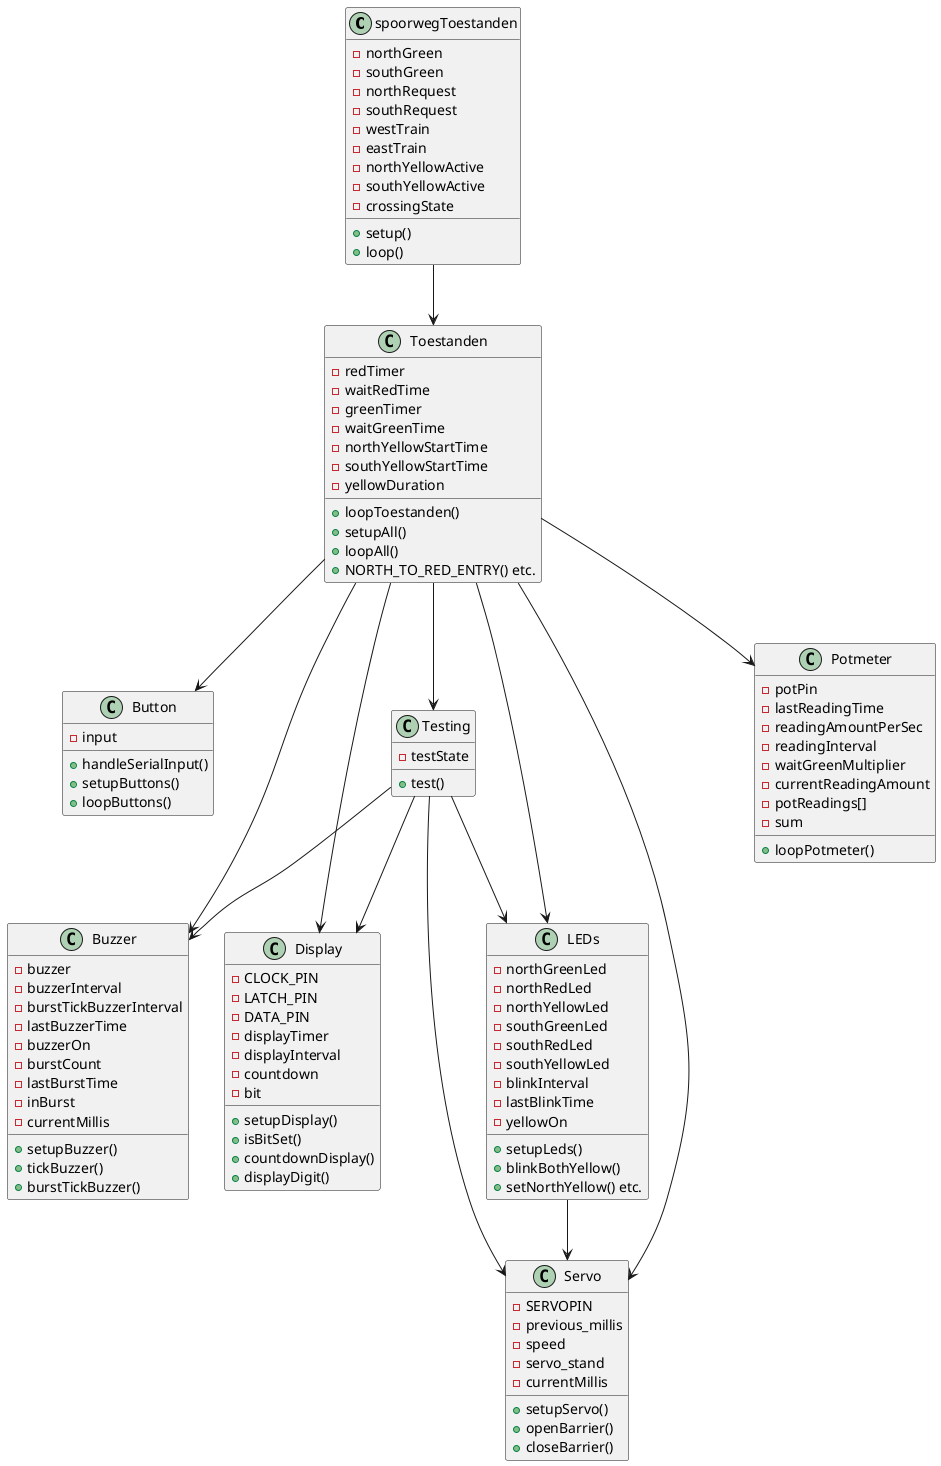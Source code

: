 @startuml
skinparam componentStyle rectangle


class spoorwegToestanden {
  +setup()
  +loop()
  -northGreen
  -southGreen
  -northRequest
  -southRequest
  -westTrain
  -eastTrain
  -northYellowActive
  -southYellowActive
  -crossingState
}

class Toestanden {
  +loopToestanden()
  +setupAll()
  +loopAll()
  +NORTH_TO_RED_ENTRY() etc.
  -redTimer
  -waitRedTime
  -greenTimer
  -waitGreenTime
  -northYellowStartTime
  -southYellowStartTime
  -yellowDuration
}

class Button {
  +handleSerialInput()
  +setupButtons()
  +loopButtons()
  -input
}

class Buzzer {
  +setupBuzzer()
  +tickBuzzer()
  +burstTickBuzzer()
  -buzzer
  -buzzerInterval
  -burstTickBuzzerInterval
  -lastBuzzerTime
  -buzzerOn
  -burstCount
  -lastBurstTime
  -inBurst
  -currentMillis
}

class Display {
  +setupDisplay()
  +isBitSet()
  +countdownDisplay()
  +displayDigit()
  -CLOCK_PIN
  -LATCH_PIN
  -DATA_PIN
  -displayTimer
  -displayInterval
  -countdown
  -bit
}

class LEDs {
  +setupLeds()
  +blinkBothYellow()
  +setNorthYellow() etc.
  -northGreenLed
  -northRedLed
  -northYellowLed
  -southGreenLed
  -southRedLed
  -southYellowLed
  -blinkInterval
  -lastBlinkTime
  -yellowOn
}

class Potmeter {
    +loopPotmeter()
    -potPin
    -lastReadingTime
    -readingAmountPerSec
    -readingInterval
    -waitGreenMultiplier
    -currentReadingAmount
    -potReadings[]
    -sum
  }

class Servo {
  +setupServo()
  +openBarrier()
  +closeBarrier()
  -SERVOPIN
  -previous_millis
  -speed
  -servo_stand
  -currentMillis
}

class Testing {
  -testState
  +test()
}

spoorwegToestanden --> Toestanden
Toestanden --> Button
Toestanden --> Buzzer
Toestanden --> Display
Toestanden --> LEDs
Toestanden --> Servo
Toestanden --> Testing
Toestanden --> Potmeter

LEDs --> Servo

Testing --> LEDs
Testing --> Buzzer
Testing --> Servo
Testing --> Display

@enduml
